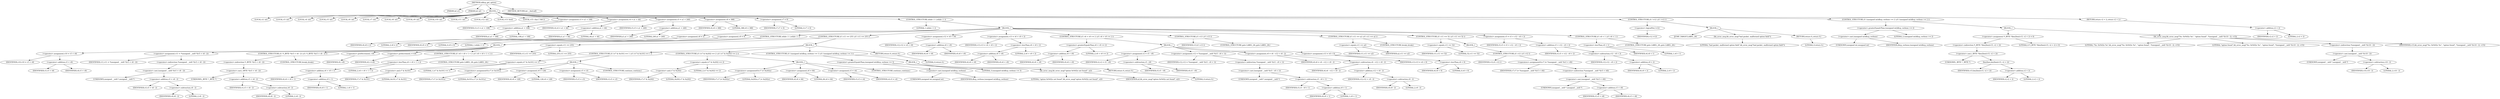 digraph udhcp_get_option {  
"1000114" [label = "(METHOD,udhcp_get_option)" ]
"1000115" [label = "(PARAM,int a1)" ]
"1000116" [label = "(PARAM,int a2)" ]
"1000117" [label = "(BLOCK,,)" ]
"1000118" [label = "(LOCAL,v2: int)" ]
"1000119" [label = "(LOCAL,v3: int)" ]
"1000120" [label = "(LOCAL,v4: int)" ]
"1000121" [label = "(LOCAL,v5: int)" ]
"1000122" [label = "(LOCAL,v6: int)" ]
"1000123" [label = "(LOCAL,v7: int)" ]
"1000124" [label = "(LOCAL,v8: int)" ]
"1000125" [label = "(LOCAL,v9: int)" ]
"1000126" [label = "(LOCAL,v10: int)" ]
"1000127" [label = "(LOCAL,v11: int)" ]
"1000128" [label = "(LOCAL,v12: int)" ]
"1000129" [label = "(LOCAL,v13: bool)" ]
"1000130" [label = "(LOCAL,v15: char [ 546 ])" ]
"1000131" [label = "(<operator>.assignment,v3 = a1 + 108)" ]
"1000132" [label = "(IDENTIFIER,v3,v3 = a1 + 108)" ]
"1000133" [label = "(<operator>.addition,a1 + 108)" ]
"1000134" [label = "(IDENTIFIER,a1,a1 + 108)" ]
"1000135" [label = "(LITERAL,108,a1 + 108)" ]
"1000136" [label = "(<operator>.assignment,v4 = a1 + 44)" ]
"1000137" [label = "(IDENTIFIER,v4,v4 = a1 + 44)" ]
"1000138" [label = "(<operator>.addition,a1 + 44)" ]
"1000139" [label = "(IDENTIFIER,a1,a1 + 44)" ]
"1000140" [label = "(LITERAL,44,a1 + 44)" ]
"1000141" [label = "(<operator>.assignment,v5 = a1 + 240)" ]
"1000142" [label = "(IDENTIFIER,v5,v5 = a1 + 240)" ]
"1000143" [label = "(<operator>.addition,a1 + 240)" ]
"1000144" [label = "(IDENTIFIER,a1,a1 + 240)" ]
"1000145" [label = "(LITERAL,240,a1 + 240)" ]
"1000146" [label = "(<operator>.assignment,v6 = 388)" ]
"1000147" [label = "(IDENTIFIER,v6,v6 = 388)" ]
"1000148" [label = "(LITERAL,388,v6 = 388)" ]
"1000149" [label = "(<operator>.assignment,v7 = 0)" ]
"1000150" [label = "(IDENTIFIER,v7,v7 = 0)" ]
"1000151" [label = "(LITERAL,0,v7 = 0)" ]
"1000152" [label = "(CONTROL_STRUCTURE,while ( 1 ),while ( 1 ))" ]
"1000153" [label = "(LITERAL,1,while ( 1 ))" ]
"1000154" [label = "(BLOCK,,)" ]
"1000155" [label = "(<operator>.assignment,v8 = 2)" ]
"1000156" [label = "(IDENTIFIER,v8,v8 = 2)" ]
"1000157" [label = "(LITERAL,2,v8 = 2)" ]
"1000158" [label = "(<operator>.assignment,v9 = 0)" ]
"1000159" [label = "(IDENTIFIER,v9,v9 = 0)" ]
"1000160" [label = "(LITERAL,0,v9 = 0)" ]
"1000161" [label = "(CONTROL_STRUCTURE,while ( 1 ),while ( 1 ))" ]
"1000162" [label = "(LITERAL,1,while ( 1 ))" ]
"1000163" [label = "(BLOCK,,)" ]
"1000164" [label = "(<operator>.assignment,v10 = v5 + v8)" ]
"1000165" [label = "(IDENTIFIER,v10,v10 = v5 + v8)" ]
"1000166" [label = "(<operator>.addition,v5 + v8)" ]
"1000167" [label = "(IDENTIFIER,v5,v5 + v8)" ]
"1000168" [label = "(IDENTIFIER,v8,v5 + v8)" ]
"1000169" [label = "(<operator>.assignment,v11 = *(unsigned __int8 *)(v5 + v8 - 2))" ]
"1000170" [label = "(IDENTIFIER,v11,v11 = *(unsigned __int8 *)(v5 + v8 - 2))" ]
"1000171" [label = "(<operator>.indirection,*(unsigned __int8 *)(v5 + v8 - 2))" ]
"1000172" [label = "(<operator>.cast,(unsigned __int8 *)(v5 + v8 - 2))" ]
"1000173" [label = "(UNKNOWN,unsigned __int8 *,unsigned __int8 *)" ]
"1000174" [label = "(<operator>.addition,v5 + v8 - 2)" ]
"1000175" [label = "(IDENTIFIER,v5,v5 + v8 - 2)" ]
"1000176" [label = "(<operator>.subtraction,v8 - 2)" ]
"1000177" [label = "(IDENTIFIER,v8,v8 - 2)" ]
"1000178" [label = "(LITERAL,2,v8 - 2)" ]
"1000179" [label = "(CONTROL_STRUCTURE,if ( *(_BYTE *)(v5 + v8 - 2) ),if ( *(_BYTE *)(v5 + v8 - 2) ))" ]
"1000180" [label = "(<operator>.indirection,*(_BYTE *)(v5 + v8 - 2))" ]
"1000181" [label = "(<operator>.cast,(_BYTE *)(v5 + v8 - 2))" ]
"1000182" [label = "(UNKNOWN,_BYTE *,_BYTE *)" ]
"1000183" [label = "(<operator>.addition,v5 + v8 - 2)" ]
"1000184" [label = "(IDENTIFIER,v5,v5 + v8 - 2)" ]
"1000185" [label = "(<operator>.subtraction,v8 - 2)" ]
"1000186" [label = "(IDENTIFIER,v8,v8 - 2)" ]
"1000187" [label = "(LITERAL,2,v8 - 2)" ]
"1000188" [label = "(CONTROL_STRUCTURE,break;,break;)" ]
"1000189" [label = "(<operator>.preDecrement,--v9)" ]
"1000190" [label = "(IDENTIFIER,v9,--v9)" ]
"1000191" [label = "(<operator>.preIncrement,++v8)" ]
"1000192" [label = "(IDENTIFIER,v8,++v8)" ]
"1000193" [label = "(CONTROL_STRUCTURE,if ( v6 + v9 + 1 < 2 ),if ( v6 + v9 + 1 < 2 ))" ]
"1000194" [label = "(<operator>.lessThan,v6 + v9 + 1 < 2)" ]
"1000195" [label = "(<operator>.addition,v6 + v9 + 1)" ]
"1000196" [label = "(IDENTIFIER,v6,v6 + v9 + 1)" ]
"1000197" [label = "(<operator>.addition,v9 + 1)" ]
"1000198" [label = "(IDENTIFIER,v9,v9 + 1)" ]
"1000199" [label = "(LITERAL,1,v9 + 1)" ]
"1000200" [label = "(LITERAL,2,v6 + v9 + 1 < 2)" ]
"1000201" [label = "(CONTROL_STRUCTURE,goto LABEL_26;,goto LABEL_26;)" ]
"1000202" [label = "(CONTROL_STRUCTURE,if ( v11 == 255 ),if ( v11 == 255 ))" ]
"1000203" [label = "(<operator>.equals,v11 == 255)" ]
"1000204" [label = "(IDENTIFIER,v11,v11 == 255)" ]
"1000205" [label = "(LITERAL,255,v11 == 255)" ]
"1000206" [label = "(BLOCK,,)" ]
"1000207" [label = "(CONTROL_STRUCTURE,if ( (v7 & 0x101) == 1 ),if ( (v7 & 0x101) == 1 ))" ]
"1000208" [label = "(<operator>.equals,(v7 & 0x101) == 1)" ]
"1000209" [label = "(<operator>.and,v7 & 0x101)" ]
"1000210" [label = "(IDENTIFIER,v7,v7 & 0x101)" ]
"1000211" [label = "(LITERAL,0x101,v7 & 0x101)" ]
"1000212" [label = "(LITERAL,1,(v7 & 0x101) == 1)" ]
"1000213" [label = "(BLOCK,,)" ]
"1000214" [label = "(<operators>.assignmentOr,v7 |= 0x101u)" ]
"1000215" [label = "(IDENTIFIER,v7,v7 |= 0x101u)" ]
"1000216" [label = "(LITERAL,0x101u,v7 |= 0x101u)" ]
"1000217" [label = "(<operator>.assignment,v6 = 128)" ]
"1000218" [label = "(IDENTIFIER,v6,v6 = 128)" ]
"1000219" [label = "(LITERAL,128,v6 = 128)" ]
"1000220" [label = "(<operator>.assignment,v5 = v3)" ]
"1000221" [label = "(IDENTIFIER,v5,v5 = v3)" ]
"1000222" [label = "(IDENTIFIER,v3,v5 = v3)" ]
"1000223" [label = "(CONTROL_STRUCTURE,continue;,continue;)" ]
"1000224" [label = "(CONTROL_STRUCTURE,if ( (v7 & 0x202) == 2 ),if ( (v7 & 0x202) == 2 ))" ]
"1000225" [label = "(<operator>.equals,(v7 & 0x202) == 2)" ]
"1000226" [label = "(<operator>.and,v7 & 0x202)" ]
"1000227" [label = "(IDENTIFIER,v7,v7 & 0x202)" ]
"1000228" [label = "(LITERAL,0x202,v7 & 0x202)" ]
"1000229" [label = "(LITERAL,2,(v7 & 0x202) == 2)" ]
"1000230" [label = "(BLOCK,,)" ]
"1000231" [label = "(<operators>.assignmentOr,v7 |= 0x202u)" ]
"1000232" [label = "(IDENTIFIER,v7,v7 |= 0x202u)" ]
"1000233" [label = "(LITERAL,0x202u,v7 |= 0x202u)" ]
"1000234" [label = "(<operator>.assignment,v6 = 64)" ]
"1000235" [label = "(IDENTIFIER,v6,v6 = 64)" ]
"1000236" [label = "(LITERAL,64,v6 = 64)" ]
"1000237" [label = "(<operator>.assignment,v5 = v4)" ]
"1000238" [label = "(IDENTIFIER,v5,v5 = v4)" ]
"1000239" [label = "(IDENTIFIER,v4,v5 = v4)" ]
"1000240" [label = "(CONTROL_STRUCTURE,continue;,continue;)" ]
"1000241" [label = "(CONTROL_STRUCTURE,if ( (unsigned int)dhcp_verbose >= 3 ),if ( (unsigned int)dhcp_verbose >= 3 ))" ]
"1000242" [label = "(<operator>.greaterEqualsThan,(unsigned int)dhcp_verbose >= 3)" ]
"1000243" [label = "(<operator>.cast,(unsigned int)dhcp_verbose)" ]
"1000244" [label = "(UNKNOWN,unsigned int,unsigned int)" ]
"1000245" [label = "(IDENTIFIER,dhcp_verbose,(unsigned int)dhcp_verbose)" ]
"1000246" [label = "(LITERAL,3,(unsigned int)dhcp_verbose >= 3)" ]
"1000247" [label = "(BLOCK,,)" ]
"1000248" [label = "(bb_error_msg,bb_error_msg(\"option 0x%02x not found\", a2))" ]
"1000249" [label = "(LITERAL,\"option 0x%02x not found\",bb_error_msg(\"option 0x%02x not found\", a2))" ]
"1000250" [label = "(IDENTIFIER,a2,bb_error_msg(\"option 0x%02x not found\", a2))" ]
"1000251" [label = "(RETURN,return 0;,return 0;)" ]
"1000252" [label = "(LITERAL,0,return 0;)" ]
"1000253" [label = "(RETURN,return 0;,return 0;)" ]
"1000254" [label = "(LITERAL,0,return 0;)" ]
"1000255" [label = "(<operator>.assignment,v12 = v6 + v9)" ]
"1000256" [label = "(IDENTIFIER,v12,v12 = v6 + v9)" ]
"1000257" [label = "(<operator>.addition,v6 + v9)" ]
"1000258" [label = "(IDENTIFIER,v6,v6 + v9)" ]
"1000259" [label = "(IDENTIFIER,v9,v6 + v9)" ]
"1000260" [label = "(<operator>.assignment,v13 = v6 + v9 < 2)" ]
"1000261" [label = "(IDENTIFIER,v13,v13 = v6 + v9 < 2)" ]
"1000262" [label = "(<operator>.lessThan,v6 + v9 < 2)" ]
"1000263" [label = "(<operator>.addition,v6 + v9)" ]
"1000264" [label = "(IDENTIFIER,v6,v6 + v9)" ]
"1000265" [label = "(IDENTIFIER,v9,v6 + v9)" ]
"1000266" [label = "(LITERAL,2,v6 + v9 < 2)" ]
"1000267" [label = "(CONTROL_STRUCTURE,if ( v6 + v9 >= 2 ),if ( v6 + v9 >= 2 ))" ]
"1000268" [label = "(<operator>.greaterEqualsThan,v6 + v9 >= 2)" ]
"1000269" [label = "(<operator>.addition,v6 + v9)" ]
"1000270" [label = "(IDENTIFIER,v6,v6 + v9)" ]
"1000271" [label = "(IDENTIFIER,v9,v6 + v9)" ]
"1000272" [label = "(LITERAL,2,v6 + v9 >= 2)" ]
"1000273" [label = "(BLOCK,,)" ]
"1000274" [label = "(<operator>.assignment,v2 = v5 - v9)" ]
"1000275" [label = "(IDENTIFIER,v2,v2 = v5 - v9)" ]
"1000276" [label = "(<operator>.subtraction,v5 - v9)" ]
"1000277" [label = "(IDENTIFIER,v5,v5 - v9)" ]
"1000278" [label = "(IDENTIFIER,v9,v5 - v9)" ]
"1000279" [label = "(<operator>.assignment,v12 = *(unsigned __int8 *)(v5 - v9 + 1))" ]
"1000280" [label = "(IDENTIFIER,v12,v12 = *(unsigned __int8 *)(v5 - v9 + 1))" ]
"1000281" [label = "(<operator>.indirection,*(unsigned __int8 *)(v5 - v9 + 1))" ]
"1000282" [label = "(<operator>.cast,(unsigned __int8 *)(v5 - v9 + 1))" ]
"1000283" [label = "(UNKNOWN,unsigned __int8 *,unsigned __int8 *)" ]
"1000284" [label = "(<operator>.subtraction,v5 - v9 + 1)" ]
"1000285" [label = "(IDENTIFIER,v5,v5 - v9 + 1)" ]
"1000286" [label = "(<operator>.addition,v9 + 1)" ]
"1000287" [label = "(IDENTIFIER,v9,v9 + 1)" ]
"1000288" [label = "(LITERAL,1,v9 + 1)" ]
"1000289" [label = "(<operator>.assignment,v6 = v6 - v12 + v9 - 2)" ]
"1000290" [label = "(IDENTIFIER,v6,v6 = v6 - v12 + v9 - 2)" ]
"1000291" [label = "(<operator>.subtraction,v6 - v12 + v9 - 2)" ]
"1000292" [label = "(IDENTIFIER,v6,v6 - v12 + v9 - 2)" ]
"1000293" [label = "(<operator>.addition,v12 + v9 - 2)" ]
"1000294" [label = "(IDENTIFIER,v12,v12 + v9 - 2)" ]
"1000295" [label = "(<operator>.subtraction,v9 - 2)" ]
"1000296" [label = "(IDENTIFIER,v9,v9 - 2)" ]
"1000297" [label = "(LITERAL,2,v9 - 2)" ]
"1000298" [label = "(<operator>.assignment,v13 = v6 < 0)" ]
"1000299" [label = "(IDENTIFIER,v13,v13 = v6 < 0)" ]
"1000300" [label = "(<operator>.lessThan,v6 < 0)" ]
"1000301" [label = "(IDENTIFIER,v6,v6 < 0)" ]
"1000302" [label = "(LITERAL,0,v6 < 0)" ]
"1000303" [label = "(CONTROL_STRUCTURE,if ( v13 ),if ( v13 ))" ]
"1000304" [label = "(IDENTIFIER,v13,if ( v13 ))" ]
"1000305" [label = "(CONTROL_STRUCTURE,goto LABEL_26;,goto LABEL_26;)" ]
"1000306" [label = "(CONTROL_STRUCTURE,if ( v11 == a2 ),if ( v11 == a2 ))" ]
"1000307" [label = "(<operator>.equals,v11 == a2)" ]
"1000308" [label = "(IDENTIFIER,v11,v11 == a2)" ]
"1000309" [label = "(IDENTIFIER,a2,v11 == a2)" ]
"1000310" [label = "(CONTROL_STRUCTURE,break;,break;)" ]
"1000311" [label = "(CONTROL_STRUCTURE,if ( v11 == 52 ),if ( v11 == 52 ))" ]
"1000312" [label = "(<operator>.equals,v11 == 52)" ]
"1000313" [label = "(IDENTIFIER,v11,v11 == 52)" ]
"1000314" [label = "(LITERAL,52,v11 == 52)" ]
"1000315" [label = "(BLOCK,,)" ]
"1000316" [label = "(CONTROL_STRUCTURE,if ( v12 ),if ( v12 ))" ]
"1000317" [label = "(IDENTIFIER,v12,if ( v12 ))" ]
"1000318" [label = "(<operators>.assignmentOr,v7 |= *(unsigned __int8 *)(v5 + v8))" ]
"1000319" [label = "(IDENTIFIER,v7,v7 |= *(unsigned __int8 *)(v5 + v8))" ]
"1000320" [label = "(<operator>.indirection,*(unsigned __int8 *)(v5 + v8))" ]
"1000321" [label = "(<operator>.cast,(unsigned __int8 *)(v5 + v8))" ]
"1000322" [label = "(UNKNOWN,unsigned __int8 *,unsigned __int8 *)" ]
"1000323" [label = "(<operator>.addition,v5 + v8)" ]
"1000324" [label = "(IDENTIFIER,v5,v5 + v8)" ]
"1000325" [label = "(IDENTIFIER,v8,v5 + v8)" ]
"1000326" [label = "(<operator>.assignment,v5 = v5 + v12 - v9 + 2)" ]
"1000327" [label = "(IDENTIFIER,v5,v5 = v5 + v12 - v9 + 2)" ]
"1000328" [label = "(<operator>.addition,v5 + v12 - v9 + 2)" ]
"1000329" [label = "(IDENTIFIER,v5,v5 + v12 - v9 + 2)" ]
"1000330" [label = "(<operator>.subtraction,v12 - v9 + 2)" ]
"1000331" [label = "(IDENTIFIER,v12,v12 - v9 + 2)" ]
"1000332" [label = "(<operator>.addition,v9 + 2)" ]
"1000333" [label = "(IDENTIFIER,v9,v9 + 2)" ]
"1000334" [label = "(LITERAL,2,v9 + 2)" ]
"1000335" [label = "(CONTROL_STRUCTURE,if ( v6 < 1 ),if ( v6 < 1 ))" ]
"1000336" [label = "(<operator>.lessThan,v6 < 1)" ]
"1000337" [label = "(IDENTIFIER,v6,v6 < 1)" ]
"1000338" [label = "(LITERAL,1,v6 < 1)" ]
"1000339" [label = "(CONTROL_STRUCTURE,goto LABEL_26;,goto LABEL_26;)" ]
"1000340" [label = "(CONTROL_STRUCTURE,if ( !v12 ),if ( !v12 ))" ]
"1000341" [label = "(<operator>.logicalNot,!v12)" ]
"1000342" [label = "(IDENTIFIER,v12,!v12)" ]
"1000343" [label = "(BLOCK,,)" ]
"1000344" [label = "(JUMP_TARGET,LABEL_26)" ]
"1000345" [label = "(bb_error_msg,bb_error_msg(\"bad packet, malformed option field\"))" ]
"1000346" [label = "(LITERAL,\"bad packet, malformed option field\",bb_error_msg(\"bad packet, malformed option field\"))" ]
"1000347" [label = "(RETURN,return 0;,return 0;)" ]
"1000348" [label = "(LITERAL,0,return 0;)" ]
"1000349" [label = "(CONTROL_STRUCTURE,if ( (unsigned int)dhcp_verbose >= 2 ),if ( (unsigned int)dhcp_verbose >= 2 ))" ]
"1000350" [label = "(<operator>.greaterEqualsThan,(unsigned int)dhcp_verbose >= 2)" ]
"1000351" [label = "(<operator>.cast,(unsigned int)dhcp_verbose)" ]
"1000352" [label = "(UNKNOWN,unsigned int,unsigned int)" ]
"1000353" [label = "(IDENTIFIER,dhcp_verbose,(unsigned int)dhcp_verbose)" ]
"1000354" [label = "(LITERAL,2,(unsigned int)dhcp_verbose >= 2)" ]
"1000355" [label = "(BLOCK,,)" ]
"1000356" [label = "(<operator>.assignment,*(_BYTE *)bin2hex(v15, v2 + 2) = 0)" ]
"1000357" [label = "(<operator>.indirection,*(_BYTE *)bin2hex(v15, v2 + 2))" ]
"1000358" [label = "(<operator>.cast,(_BYTE *)bin2hex(v15, v2 + 2))" ]
"1000359" [label = "(UNKNOWN,_BYTE *,_BYTE *)" ]
"1000360" [label = "(bin2hex,bin2hex(v15, v2 + 2))" ]
"1000361" [label = "(IDENTIFIER,v15,bin2hex(v15, v2 + 2))" ]
"1000362" [label = "(<operator>.addition,v2 + 2)" ]
"1000363" [label = "(IDENTIFIER,v2,v2 + 2)" ]
"1000364" [label = "(LITERAL,2,v2 + 2)" ]
"1000365" [label = "(LITERAL,0,*(_BYTE *)bin2hex(v15, v2 + 2) = 0)" ]
"1000366" [label = "(bb_error_msg,bb_error_msg(\"%s: 0x%02x %s\", \"option found\", *(unsigned __int8 *)(v10 - 2), v15))" ]
"1000367" [label = "(LITERAL,\"%s: 0x%02x %s\",bb_error_msg(\"%s: 0x%02x %s\", \"option found\", *(unsigned __int8 *)(v10 - 2), v15))" ]
"1000368" [label = "(LITERAL,\"option found\",bb_error_msg(\"%s: 0x%02x %s\", \"option found\", *(unsigned __int8 *)(v10 - 2), v15))" ]
"1000369" [label = "(<operator>.indirection,*(unsigned __int8 *)(v10 - 2))" ]
"1000370" [label = "(<operator>.cast,(unsigned __int8 *)(v10 - 2))" ]
"1000371" [label = "(UNKNOWN,unsigned __int8 *,unsigned __int8 *)" ]
"1000372" [label = "(<operator>.subtraction,v10 - 2)" ]
"1000373" [label = "(IDENTIFIER,v10,v10 - 2)" ]
"1000374" [label = "(LITERAL,2,v10 - 2)" ]
"1000375" [label = "(IDENTIFIER,v15,bb_error_msg(\"%s: 0x%02x %s\", \"option found\", *(unsigned __int8 *)(v10 - 2), v15))" ]
"1000376" [label = "(RETURN,return v2 + 2;,return v2 + 2;)" ]
"1000377" [label = "(<operator>.addition,v2 + 2)" ]
"1000378" [label = "(IDENTIFIER,v2,v2 + 2)" ]
"1000379" [label = "(LITERAL,2,v2 + 2)" ]
"1000380" [label = "(METHOD_RETURN,int __fastcall)" ]
  "1000114" -> "1000115" 
  "1000114" -> "1000116" 
  "1000114" -> "1000117" 
  "1000114" -> "1000380" 
  "1000117" -> "1000118" 
  "1000117" -> "1000119" 
  "1000117" -> "1000120" 
  "1000117" -> "1000121" 
  "1000117" -> "1000122" 
  "1000117" -> "1000123" 
  "1000117" -> "1000124" 
  "1000117" -> "1000125" 
  "1000117" -> "1000126" 
  "1000117" -> "1000127" 
  "1000117" -> "1000128" 
  "1000117" -> "1000129" 
  "1000117" -> "1000130" 
  "1000117" -> "1000131" 
  "1000117" -> "1000136" 
  "1000117" -> "1000141" 
  "1000117" -> "1000146" 
  "1000117" -> "1000149" 
  "1000117" -> "1000152" 
  "1000117" -> "1000340" 
  "1000117" -> "1000349" 
  "1000117" -> "1000376" 
  "1000131" -> "1000132" 
  "1000131" -> "1000133" 
  "1000133" -> "1000134" 
  "1000133" -> "1000135" 
  "1000136" -> "1000137" 
  "1000136" -> "1000138" 
  "1000138" -> "1000139" 
  "1000138" -> "1000140" 
  "1000141" -> "1000142" 
  "1000141" -> "1000143" 
  "1000143" -> "1000144" 
  "1000143" -> "1000145" 
  "1000146" -> "1000147" 
  "1000146" -> "1000148" 
  "1000149" -> "1000150" 
  "1000149" -> "1000151" 
  "1000152" -> "1000153" 
  "1000152" -> "1000154" 
  "1000154" -> "1000155" 
  "1000154" -> "1000158" 
  "1000154" -> "1000161" 
  "1000154" -> "1000202" 
  "1000154" -> "1000255" 
  "1000154" -> "1000260" 
  "1000154" -> "1000267" 
  "1000154" -> "1000303" 
  "1000154" -> "1000306" 
  "1000154" -> "1000311" 
  "1000154" -> "1000326" 
  "1000154" -> "1000335" 
  "1000155" -> "1000156" 
  "1000155" -> "1000157" 
  "1000158" -> "1000159" 
  "1000158" -> "1000160" 
  "1000161" -> "1000162" 
  "1000161" -> "1000163" 
  "1000163" -> "1000164" 
  "1000163" -> "1000169" 
  "1000163" -> "1000179" 
  "1000163" -> "1000189" 
  "1000163" -> "1000191" 
  "1000163" -> "1000193" 
  "1000164" -> "1000165" 
  "1000164" -> "1000166" 
  "1000166" -> "1000167" 
  "1000166" -> "1000168" 
  "1000169" -> "1000170" 
  "1000169" -> "1000171" 
  "1000171" -> "1000172" 
  "1000172" -> "1000173" 
  "1000172" -> "1000174" 
  "1000174" -> "1000175" 
  "1000174" -> "1000176" 
  "1000176" -> "1000177" 
  "1000176" -> "1000178" 
  "1000179" -> "1000180" 
  "1000179" -> "1000188" 
  "1000180" -> "1000181" 
  "1000181" -> "1000182" 
  "1000181" -> "1000183" 
  "1000183" -> "1000184" 
  "1000183" -> "1000185" 
  "1000185" -> "1000186" 
  "1000185" -> "1000187" 
  "1000189" -> "1000190" 
  "1000191" -> "1000192" 
  "1000193" -> "1000194" 
  "1000193" -> "1000201" 
  "1000194" -> "1000195" 
  "1000194" -> "1000200" 
  "1000195" -> "1000196" 
  "1000195" -> "1000197" 
  "1000197" -> "1000198" 
  "1000197" -> "1000199" 
  "1000202" -> "1000203" 
  "1000202" -> "1000206" 
  "1000203" -> "1000204" 
  "1000203" -> "1000205" 
  "1000206" -> "1000207" 
  "1000206" -> "1000224" 
  "1000206" -> "1000241" 
  "1000206" -> "1000253" 
  "1000207" -> "1000208" 
  "1000207" -> "1000213" 
  "1000208" -> "1000209" 
  "1000208" -> "1000212" 
  "1000209" -> "1000210" 
  "1000209" -> "1000211" 
  "1000213" -> "1000214" 
  "1000213" -> "1000217" 
  "1000213" -> "1000220" 
  "1000213" -> "1000223" 
  "1000214" -> "1000215" 
  "1000214" -> "1000216" 
  "1000217" -> "1000218" 
  "1000217" -> "1000219" 
  "1000220" -> "1000221" 
  "1000220" -> "1000222" 
  "1000224" -> "1000225" 
  "1000224" -> "1000230" 
  "1000225" -> "1000226" 
  "1000225" -> "1000229" 
  "1000226" -> "1000227" 
  "1000226" -> "1000228" 
  "1000230" -> "1000231" 
  "1000230" -> "1000234" 
  "1000230" -> "1000237" 
  "1000230" -> "1000240" 
  "1000231" -> "1000232" 
  "1000231" -> "1000233" 
  "1000234" -> "1000235" 
  "1000234" -> "1000236" 
  "1000237" -> "1000238" 
  "1000237" -> "1000239" 
  "1000241" -> "1000242" 
  "1000241" -> "1000247" 
  "1000242" -> "1000243" 
  "1000242" -> "1000246" 
  "1000243" -> "1000244" 
  "1000243" -> "1000245" 
  "1000247" -> "1000248" 
  "1000247" -> "1000251" 
  "1000248" -> "1000249" 
  "1000248" -> "1000250" 
  "1000251" -> "1000252" 
  "1000253" -> "1000254" 
  "1000255" -> "1000256" 
  "1000255" -> "1000257" 
  "1000257" -> "1000258" 
  "1000257" -> "1000259" 
  "1000260" -> "1000261" 
  "1000260" -> "1000262" 
  "1000262" -> "1000263" 
  "1000262" -> "1000266" 
  "1000263" -> "1000264" 
  "1000263" -> "1000265" 
  "1000267" -> "1000268" 
  "1000267" -> "1000273" 
  "1000268" -> "1000269" 
  "1000268" -> "1000272" 
  "1000269" -> "1000270" 
  "1000269" -> "1000271" 
  "1000273" -> "1000274" 
  "1000273" -> "1000279" 
  "1000273" -> "1000289" 
  "1000273" -> "1000298" 
  "1000274" -> "1000275" 
  "1000274" -> "1000276" 
  "1000276" -> "1000277" 
  "1000276" -> "1000278" 
  "1000279" -> "1000280" 
  "1000279" -> "1000281" 
  "1000281" -> "1000282" 
  "1000282" -> "1000283" 
  "1000282" -> "1000284" 
  "1000284" -> "1000285" 
  "1000284" -> "1000286" 
  "1000286" -> "1000287" 
  "1000286" -> "1000288" 
  "1000289" -> "1000290" 
  "1000289" -> "1000291" 
  "1000291" -> "1000292" 
  "1000291" -> "1000293" 
  "1000293" -> "1000294" 
  "1000293" -> "1000295" 
  "1000295" -> "1000296" 
  "1000295" -> "1000297" 
  "1000298" -> "1000299" 
  "1000298" -> "1000300" 
  "1000300" -> "1000301" 
  "1000300" -> "1000302" 
  "1000303" -> "1000304" 
  "1000303" -> "1000305" 
  "1000306" -> "1000307" 
  "1000306" -> "1000310" 
  "1000307" -> "1000308" 
  "1000307" -> "1000309" 
  "1000311" -> "1000312" 
  "1000311" -> "1000315" 
  "1000312" -> "1000313" 
  "1000312" -> "1000314" 
  "1000315" -> "1000316" 
  "1000316" -> "1000317" 
  "1000316" -> "1000318" 
  "1000318" -> "1000319" 
  "1000318" -> "1000320" 
  "1000320" -> "1000321" 
  "1000321" -> "1000322" 
  "1000321" -> "1000323" 
  "1000323" -> "1000324" 
  "1000323" -> "1000325" 
  "1000326" -> "1000327" 
  "1000326" -> "1000328" 
  "1000328" -> "1000329" 
  "1000328" -> "1000330" 
  "1000330" -> "1000331" 
  "1000330" -> "1000332" 
  "1000332" -> "1000333" 
  "1000332" -> "1000334" 
  "1000335" -> "1000336" 
  "1000335" -> "1000339" 
  "1000336" -> "1000337" 
  "1000336" -> "1000338" 
  "1000340" -> "1000341" 
  "1000340" -> "1000343" 
  "1000341" -> "1000342" 
  "1000343" -> "1000344" 
  "1000343" -> "1000345" 
  "1000343" -> "1000347" 
  "1000345" -> "1000346" 
  "1000347" -> "1000348" 
  "1000349" -> "1000350" 
  "1000349" -> "1000355" 
  "1000350" -> "1000351" 
  "1000350" -> "1000354" 
  "1000351" -> "1000352" 
  "1000351" -> "1000353" 
  "1000355" -> "1000356" 
  "1000355" -> "1000366" 
  "1000356" -> "1000357" 
  "1000356" -> "1000365" 
  "1000357" -> "1000358" 
  "1000358" -> "1000359" 
  "1000358" -> "1000360" 
  "1000360" -> "1000361" 
  "1000360" -> "1000362" 
  "1000362" -> "1000363" 
  "1000362" -> "1000364" 
  "1000366" -> "1000367" 
  "1000366" -> "1000368" 
  "1000366" -> "1000369" 
  "1000366" -> "1000375" 
  "1000369" -> "1000370" 
  "1000370" -> "1000371" 
  "1000370" -> "1000372" 
  "1000372" -> "1000373" 
  "1000372" -> "1000374" 
  "1000376" -> "1000377" 
  "1000377" -> "1000378" 
  "1000377" -> "1000379" 
}
